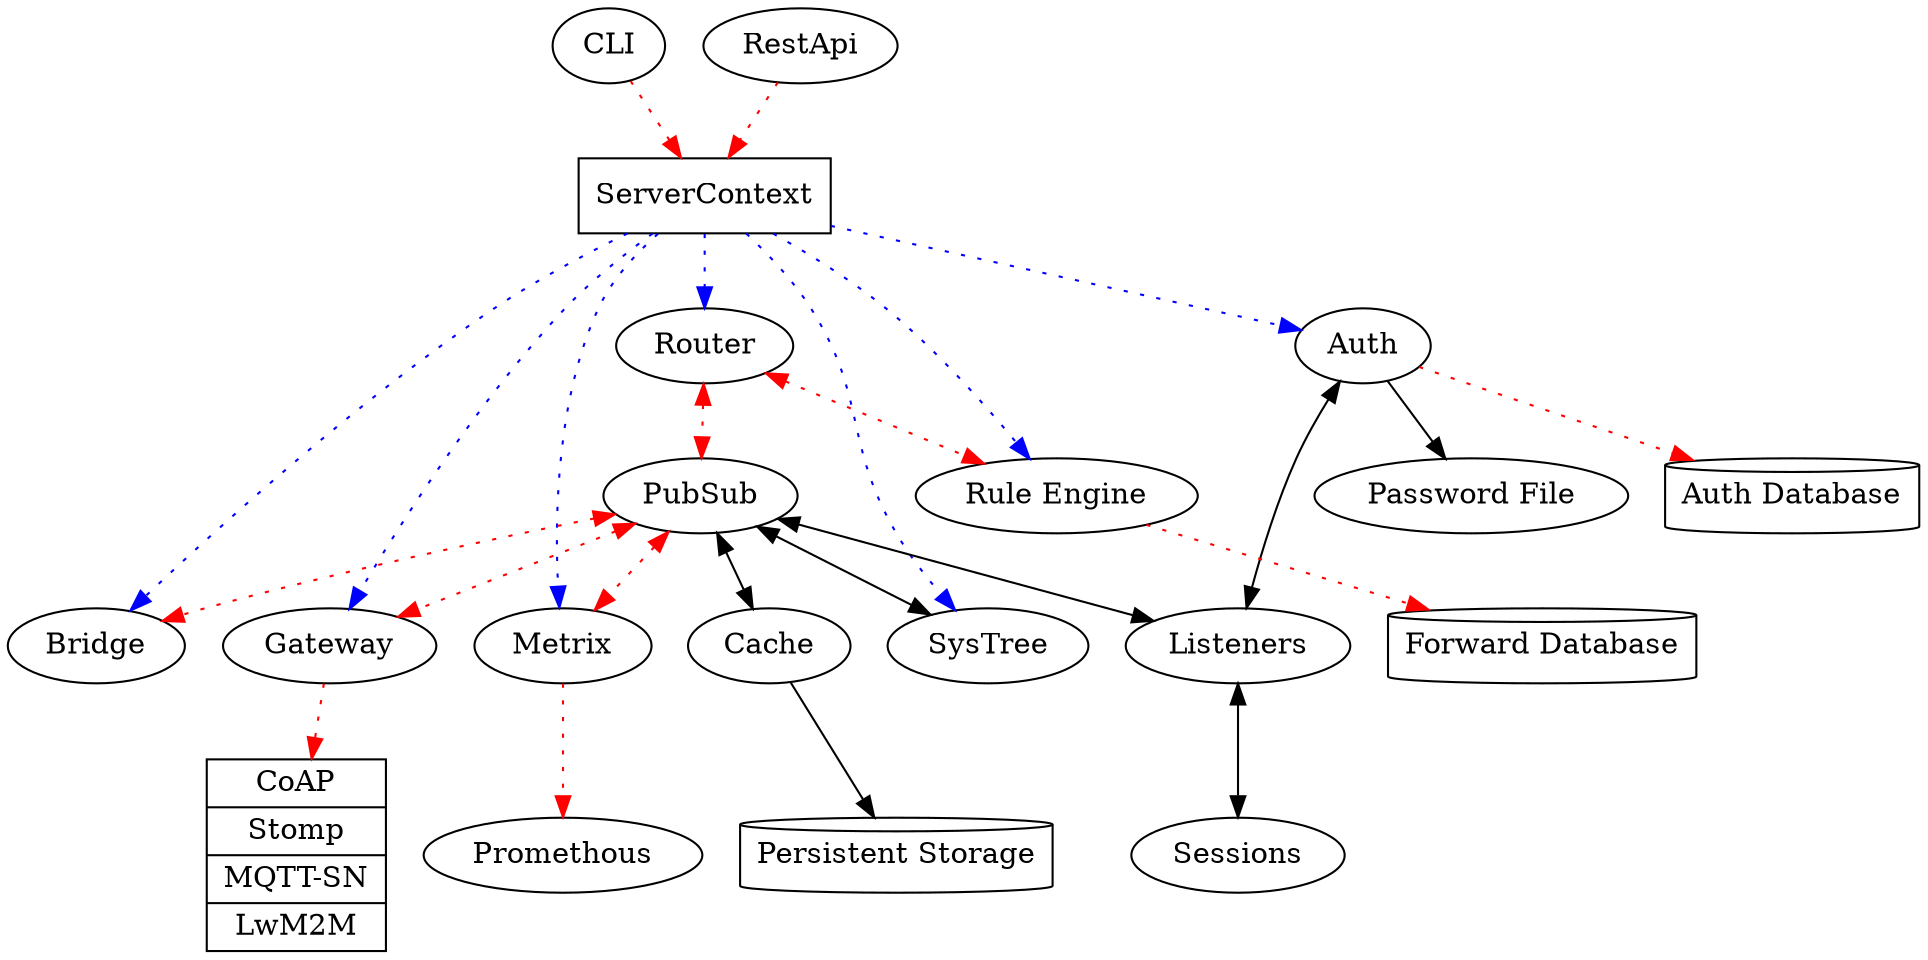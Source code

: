 
digraph {
	// cli
	CLI -> ServerContext [style=dotted, color=red];

	// dashboard app
	RestApi -> ServerContext [style=dotted, color=red];

	ServerContext [shape=box];
	ServerContext -> Auth [style=dotted, color=blue];
	ServerContext -> Bridge [style=dotted, color=blue];
	ServerContext -> Gateway [style=dotted, color=blue];
	ServerContext -> Metrix [style=dotted, color=blue];
	ServerContext -> Router [style=dotted, color=blue];
	ServerContext -> "Rule Engine" [style=dotted, color=blue];
	ServerContext -> SysTree [style=dotted, color=blue];

	Router -> PubSub [dir=both, color=red, style=dotted];

	PubSub -> Listeners [dir=both];
	Listeners -> Sessions [dir=both];

	PubSub -> SysTree [dir=both];

	PubSub -> Cache [dir=both];
	"Persistent Storage" [shape=cylinder];
	Cache -> "Persistent Storage";

	// auth app
	Auth -> Listeners [dir=both];
	Auth -> "Password File";
	"Auth Database" [shape=cylinder];
	Auth -> "Auth Database" [style=dotted, color=red];

	// gateway app
	PubSub -> Gateway [dir=both, style=dotted, color=red];
	ExternalProtocols [shape=record, label="{ CoAP | Stomp | MQTT-SN | LwM2M }"];
	Gateway -> ExternalProtocols [style=dotted, color=red];

	// mqtt bridge app
	PubSub -> Bridge [dir=both,style=dotted, color=red];

	// rule engine app
	Router -> "Rule Engine" [dir=both, style=dotted, color=red];
	"Forward Database" [shape=cylinder];
	"Rule Engine" -> "Forward Database" [style=dotted, color=red];

	// monitor app
	PubSub -> Metrix [dir=both, style=dotted, color=red];
	Metrix -> Promethous [style=dotted, color=red];
}
